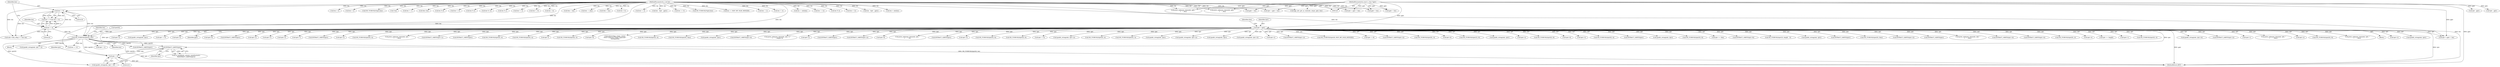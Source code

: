 digraph "0_tcpdump_ffde45acf3348f8353fb4064a1b21683ee6b5ddf@pointer" {
"1000430" [label="(Call,tptr + 4)"];
"1000426" [label="(Call,EXTRACT_32BITS(tptr))"];
"1000142" [label="(Call,tptr = pptr)"];
"1000128" [label="(MethodParameterIn,const u_char *pptr)"];
"1000385" [label="(Call,ND_TCHECK2(tptr[0], len))"];
"1000376" [label="(Call,len != 8)"];
"1000373" [label="(Call,len != 6)"];
"1000129" [label="(MethodParameterIn,u_int len)"];
"1002483" [label="(Call,ipaddr_string(ndo, tptr))"];
"1000389" [label="(Identifier,len)"];
"1002288" [label="(Call,ipaddr_string(ndo, tptr+2))"];
"1000129" [label="(MethodParameterIn,u_int len)"];
"1002353" [label="(Call,tptr+2)"];
"1002198" [label="(Call,EXTRACT_16BITS(tptr+2))"];
"1001642" [label="(Call,ND_TCHECK2(tptr[0], BGP_MP_NLRI_MINSIZE))"];
"1000436" [label="(Call,len != 8)"];
"1002391" [label="(Call,tptr +=8)"];
"1002246" [label="(Call,EXTRACT_32BITS(tptr+2))"];
"1000208" [label="(Call,pptr + len)"];
"1000615" [label="(Call,ND_TCHECK2(tptr[0], 3))"];
"1002312" [label="(Call,tptr+6)"];
"1002613" [label="(Call,ND_TCHECK2(tptr[3], 8))"];
"1000392" [label="(Identifier,len)"];
"1002915" [label="(MethodReturn,RET)"];
"1000431" [label="(Identifier,tptr)"];
"1002669" [label="(Call,len -=4)"];
"1002886" [label="(Call,print_unknown_data(ndo, pptr, \"\n\t    \", len))"];
"1002462" [label="(Call,ipaddr_string(ndo, tptr))"];
"1000427" [label="(Identifier,tptr)"];
"1002261" [label="(Call,tptr+2)"];
"1002529" [label="(Call,ND_TCHECK2(tptr[0], 8))"];
"1002409" [label="(Call,tlen = len)"];
"1002335" [label="(Call,tptr+6)"];
"1000378" [label="(Literal,8)"];
"1000128" [label="(MethodParameterIn,const u_char *pptr)"];
"1002806" [label="(Call,len -= alen)"];
"1002629" [label="(Call,tptr+3)"];
"1002571" [label="(Call,tlen = len)"];
"1002493" [label="(Call,ND_TCHECK2(tptr[0], 4))"];
"1000493" [label="(Call,EXTRACT_32BITS(tptr))"];
"1000331" [label="(Call,ipaddr_string(ndo, tptr))"];
"1002830" [label="(Call,len > 0)"];
"1002472" [label="(Call,ND_TCHECK2(tptr[0], 8))"];
"1000338" [label="(Call,len != 4)"];
"1001097" [label="(Call,tptr += tlen)"];
"1002250" [label="(Call,EXTRACT_16BITS(tptr+6))"];
"1002602" [label="(Call,ND_TCHECK2(tptr[3], length - 3))"];
"1001694" [label="(Call,len - (tptr - pptr))"];
"1000567" [label="(Call,ipaddr_string(ndo, tptr))"];
"1000357" [label="(Call,EXTRACT_32BITS(tptr))"];
"1000663" [label="(Call,ND_TCHECK2(tptr[0], tlen))"];
"1002260" [label="(Call,EXTRACT_32BITS(tptr+2))"];
"1000142" [label="(Call,tptr = pptr)"];
"1002813" [label="(Call,len == 0)"];
"1002664" [label="(Call,EXTRACT_32BITS(tptr))"];
"1002125" [label="(Call,pptr + len)"];
"1002901" [label="(Call,ND_TCHECK2(*pptr,len))"];
"1001092" [label="(Call,print_unknown_data(ndo, tptr, \"\n\t    \", tlen))"];
"1001682" [label="(Call,len == BGP_MP_NLRI_MINSIZE)"];
"1000374" [label="(Identifier,len)"];
"1000432" [label="(Literal,4)"];
"1002361" [label="(Call,EXTRACT_16BITS(tptr+4))"];
"1002905" [label="(Call,print_unknown_data(ndo, pptr, \"\n\t    \", len))"];
"1002203" [label="(Call,EXTRACT_32BITS(tptr+4))"];
"1002155" [label="(Call,ND_TCHECK2(tptr[0], 2))"];
"1002362" [label="(Call,tptr+4)"];
"1002701" [label="(Call,len -= 2)"];
"1000312" [label="(Call,len != 4)"];
"1002727" [label="(Call,len -= alenlen)"];
"1000206" [label="(Call,tptr < pptr + len)"];
"1002636" [label="(Call,tptr += length)"];
"1002123" [label="(Call,tptr = pptr + len)"];
"1002865" [label="(Call,len -= 12)"];
"1002402" [label="(Call,tptr+1)"];
"1000471" [label="(Call,len % 4)"];
"1000486" [label="(Call,ND_TCHECK2(tptr[0], 4))"];
"1002207" [label="(Call,ipaddr_string(ndo, tptr+4))"];
"1002435" [label="(Call,EXTRACT_24BITS(tptr+2))"];
"1000376" [label="(Call,len != 8)"];
"1000428" [label="(Call,ipaddr_string(ndo, tptr + 4))"];
"1002586" [label="(Call,tptr+1)"];
"1001627" [label="(Call,pptr + len)"];
"1002857" [label="(Call,len > 12)"];
"1002556" [label="(Call,print_unknown_data(ndo, tptr, \"\n\t      \", tlen))"];
"1002373" [label="(Call,tptr+2)"];
"1000445" [label="(Call,ND_TCHECK2(tptr[0], 8))"];
"1000682" [label="(Call,print_unknown_data(ndo, tptr, \"\n\t    \", tlen))"];
"1000385" [label="(Call,ND_TCHECK2(tptr[0], len))"];
"1000130" [label="(Block,)"];
"1002436" [label="(Call,tptr+2)"];
"1001168" [label="(Call,len - (tptr - pptr))"];
"1000426" [label="(Call,EXTRACT_32BITS(tptr))"];
"1002540" [label="(Call,ipaddr_string(ndo, tptr))"];
"1002715" [label="(Call,len < alenlen)"];
"1002209" [label="(Call,tptr+4)"];
"1002650" [label="(Call,len < 4)"];
"1000598" [label="(Call,ipaddr_string(ndo, tptr))"];
"1002684" [label="(Call,len < 2)"];
"1002440" [label="(Call,tptr +=5)"];
"1002225" [label="(Call,tptr+2)"];
"1001170" [label="(Call,tptr - pptr)"];
"1000144" [label="(Identifier,pptr)"];
"1002229" [label="(Call,tptr+6)"];
"1001625" [label="(Call,tptr = pptr + len)"];
"1002162" [label="(Call,EXTRACT_16BITS(tptr))"];
"1002290" [label="(Call,tptr+2)"];
"1000150" [label="(Block,)"];
"1002358" [label="(Call,tptr+3)"];
"1000373" [label="(Call,len != 6)"];
"1002247" [label="(Call,tptr+2)"];
"1000430" [label="(Call,tptr + 4)"];
"1002870" [label="(Call,ND_TCHECK2(*pptr,len))"];
"1002319" [label="(Call,tptr+7)"];
"1000190" [label="(Call,!len)"];
"1001649" [label="(Call,EXTRACT_16BITS(tptr))"];
"1002304" [label="(Call,tptr+2)"];
"1002644" [label="(Call,ND_TCHECK2(tptr[0], 4))"];
"1000372" [label="(Call,len != 6 && len != 8)"];
"1001617" [label="(Call,print_unknown_data(ndo, tptr, \"\n\t    \", tlen))"];
"1000377" [label="(Identifier,len)"];
"1002585" [label="(Call,EXTRACT_16BITS(tptr+1))"];
"1000622" [label="(Call,EXTRACT_16BITS(tptr))"];
"1000153" [label="(Call,len != 1)"];
"1000557" [label="(Call,ND_TCHECK2(tptr[0], 4))"];
"1000347" [label="(Call,ND_TCHECK2(tptr[0], 4))"];
"1000145" [label="(Call,tlen=len)"];
"1002140" [label="(Call,len % 8)"];
"1000362" [label="(Call,len != 0)"];
"1000573" [label="(Call,len % 4)"];
"1002095" [label="(Call,tptr-3)"];
"1002412" [label="(Call,ND_TCHECK2(tptr[0], 5))"];
"1002816" [label="(Call,len % 12)"];
"1000406" [label="(Call,EXTRACT_16BITS(tptr))"];
"1000386" [label="(Call,tptr[0])"];
"1002329" [label="(Call,tptr+6)"];
"1000170" [label="(Call,tok2str(bgp_origin_values,\n\t\t\t\t\t\t\"Unknown Origin Typecode\",\n\t\t\t\t\t\ttptr[0]))"];
"1000321" [label="(Call,ND_TCHECK2(tptr[0], 4))"];
"1001073" [label="(Call,ND_TCHECK2(tptr[0], tlen))"];
"1002520" [label="(Call,ipaddr_string(ndo, tptr))"];
"1000200" [label="(Call,bgp_attr_get_as_size(ndo, atype, pptr, len))"];
"1002228" [label="(Call,EXTRACT_16BITS(tptr+6))"];
"1002627" [label="(Call,print_unknown_data(ndo, tptr+3,\"\n\t      \", length-3))"];
"1002199" [label="(Call,tptr+2)"];
"1002844" [label="(Call,EXTRACT_32BITS(tptr))"];
"1002372" [label="(Call,EXTRACT_16BITS(tptr+2))"];
"1000408" [label="(Call,ipaddr_string(ndo, tptr + 2))"];
"1002251" [label="(Call,tptr+6)"];
"1002382" [label="(Call,print_unknown_data(ndo, tptr, \"\n\t      \", 8))"];
"1000143" [label="(Identifier,tptr)"];
"1000461" [label="(Call,EXTRACT_32BITS(tptr))"];
"1002204" [label="(Call,tptr+4)"];
"1002509" [label="(Call,ND_TCHECK2(tptr[0], 8))"];
"1000180" [label="(Call,len % 2)"];
"1000548" [label="(Call,len != 4)"];
"1002451" [label="(Call,ND_TCHECK2(tptr[0], 8))"];
"1001696" [label="(Call,tptr - pptr)"];
"1000542" [label="(Call,tptr +=4)"];
"1002302" [label="(Call,ipaddr_string(ndo, tptr+2))"];
"1000410" [label="(Call,tptr + 2)"];
"1000587" [label="(Call,ND_TCHECK2(tptr[0], 4))"];
"1002566" [label="(Call,ND_TCHECK2(tptr[0], 3))"];
"1000391" [label="(Call,len == 6)"];
"1000421" [label="(Call,as_printf(ndo, astostr, sizeof(astostr),\n\t\t\tEXTRACT_32BITS(tptr)))"];
"1000375" [label="(Literal,6)"];
"1000146" [label="(Identifier,tlen)"];
"1002503" [label="(Call,ipaddr_string(ndo, tptr))"];
"1002893" [label="(Call,ndo->ndo_vflag > 1 && len)"];
"1002223" [label="(Call,ipaddr_string(ndo, tptr+2))"];
"1000430" -> "1000428"  [label="AST: "];
"1000430" -> "1000432"  [label="CFG: "];
"1000431" -> "1000430"  [label="AST: "];
"1000432" -> "1000430"  [label="AST: "];
"1000428" -> "1000430"  [label="CFG: "];
"1000430" -> "1002915"  [label="DDG: tptr"];
"1000426" -> "1000430"  [label="DDG: tptr"];
"1000385" -> "1000430"  [label="DDG: tptr[0]"];
"1000426" -> "1000421"  [label="AST: "];
"1000426" -> "1000427"  [label="CFG: "];
"1000427" -> "1000426"  [label="AST: "];
"1000421" -> "1000426"  [label="CFG: "];
"1000426" -> "1000421"  [label="DDG: tptr"];
"1000142" -> "1000426"  [label="DDG: tptr"];
"1000385" -> "1000426"  [label="DDG: tptr[0]"];
"1000426" -> "1000428"  [label="DDG: tptr"];
"1000142" -> "1000130"  [label="AST: "];
"1000142" -> "1000144"  [label="CFG: "];
"1000143" -> "1000142"  [label="AST: "];
"1000144" -> "1000142"  [label="AST: "];
"1000146" -> "1000142"  [label="CFG: "];
"1000142" -> "1002915"  [label="DDG: pptr"];
"1000142" -> "1002915"  [label="DDG: tptr"];
"1000128" -> "1000142"  [label="DDG: pptr"];
"1000142" -> "1000170"  [label="DDG: tptr"];
"1000142" -> "1000206"  [label="DDG: tptr"];
"1000142" -> "1000321"  [label="DDG: tptr"];
"1000142" -> "1000331"  [label="DDG: tptr"];
"1000142" -> "1000347"  [label="DDG: tptr"];
"1000142" -> "1000357"  [label="DDG: tptr"];
"1000142" -> "1000385"  [label="DDG: tptr"];
"1000142" -> "1000406"  [label="DDG: tptr"];
"1000142" -> "1000445"  [label="DDG: tptr"];
"1000142" -> "1000461"  [label="DDG: tptr"];
"1000142" -> "1000486"  [label="DDG: tptr"];
"1000142" -> "1000493"  [label="DDG: tptr"];
"1000142" -> "1000542"  [label="DDG: tptr"];
"1000142" -> "1000557"  [label="DDG: tptr"];
"1000142" -> "1000567"  [label="DDG: tptr"];
"1000142" -> "1000587"  [label="DDG: tptr"];
"1000142" -> "1000598"  [label="DDG: tptr"];
"1000142" -> "1000615"  [label="DDG: tptr"];
"1000142" -> "1000622"  [label="DDG: tptr"];
"1000142" -> "1000663"  [label="DDG: tptr"];
"1000142" -> "1000682"  [label="DDG: tptr"];
"1000142" -> "1001073"  [label="DDG: tptr"];
"1000142" -> "1001092"  [label="DDG: tptr"];
"1000142" -> "1001097"  [label="DDG: tptr"];
"1000142" -> "1001617"  [label="DDG: tptr"];
"1000142" -> "1001642"  [label="DDG: tptr"];
"1000142" -> "1001649"  [label="DDG: tptr"];
"1000142" -> "1002095"  [label="DDG: tptr"];
"1000142" -> "1002155"  [label="DDG: tptr"];
"1000142" -> "1002162"  [label="DDG: tptr"];
"1000142" -> "1002198"  [label="DDG: tptr"];
"1000142" -> "1002199"  [label="DDG: tptr"];
"1000142" -> "1002203"  [label="DDG: tptr"];
"1000142" -> "1002204"  [label="DDG: tptr"];
"1000142" -> "1002207"  [label="DDG: tptr"];
"1000142" -> "1002209"  [label="DDG: tptr"];
"1000142" -> "1002223"  [label="DDG: tptr"];
"1000142" -> "1002225"  [label="DDG: tptr"];
"1000142" -> "1002228"  [label="DDG: tptr"];
"1000142" -> "1002229"  [label="DDG: tptr"];
"1000142" -> "1002246"  [label="DDG: tptr"];
"1000142" -> "1002247"  [label="DDG: tptr"];
"1000142" -> "1002250"  [label="DDG: tptr"];
"1000142" -> "1002251"  [label="DDG: tptr"];
"1000142" -> "1002260"  [label="DDG: tptr"];
"1000142" -> "1002261"  [label="DDG: tptr"];
"1000142" -> "1002288"  [label="DDG: tptr"];
"1000142" -> "1002290"  [label="DDG: tptr"];
"1000142" -> "1002302"  [label="DDG: tptr"];
"1000142" -> "1002304"  [label="DDG: tptr"];
"1000142" -> "1002312"  [label="DDG: tptr"];
"1000142" -> "1002319"  [label="DDG: tptr"];
"1000142" -> "1002329"  [label="DDG: tptr"];
"1000142" -> "1002335"  [label="DDG: tptr"];
"1000142" -> "1002353"  [label="DDG: tptr"];
"1000142" -> "1002358"  [label="DDG: tptr"];
"1000142" -> "1002361"  [label="DDG: tptr"];
"1000142" -> "1002362"  [label="DDG: tptr"];
"1000142" -> "1002372"  [label="DDG: tptr"];
"1000142" -> "1002373"  [label="DDG: tptr"];
"1000142" -> "1002382"  [label="DDG: tptr"];
"1000142" -> "1002391"  [label="DDG: tptr"];
"1000142" -> "1002402"  [label="DDG: tptr"];
"1000142" -> "1002412"  [label="DDG: tptr"];
"1000142" -> "1002435"  [label="DDG: tptr"];
"1000142" -> "1002436"  [label="DDG: tptr"];
"1000142" -> "1002440"  [label="DDG: tptr"];
"1000142" -> "1002451"  [label="DDG: tptr"];
"1000142" -> "1002462"  [label="DDG: tptr"];
"1000142" -> "1002472"  [label="DDG: tptr"];
"1000142" -> "1002483"  [label="DDG: tptr"];
"1000142" -> "1002493"  [label="DDG: tptr"];
"1000142" -> "1002503"  [label="DDG: tptr"];
"1000142" -> "1002509"  [label="DDG: tptr"];
"1000142" -> "1002520"  [label="DDG: tptr"];
"1000142" -> "1002529"  [label="DDG: tptr"];
"1000142" -> "1002540"  [label="DDG: tptr"];
"1000142" -> "1002556"  [label="DDG: tptr"];
"1000142" -> "1002566"  [label="DDG: tptr"];
"1000142" -> "1002585"  [label="DDG: tptr"];
"1000142" -> "1002586"  [label="DDG: tptr"];
"1000142" -> "1002602"  [label="DDG: tptr"];
"1000142" -> "1002613"  [label="DDG: tptr"];
"1000142" -> "1002627"  [label="DDG: tptr"];
"1000142" -> "1002629"  [label="DDG: tptr"];
"1000142" -> "1002636"  [label="DDG: tptr"];
"1000142" -> "1002644"  [label="DDG: tptr"];
"1000142" -> "1002664"  [label="DDG: tptr"];
"1000142" -> "1002844"  [label="DDG: tptr"];
"1000128" -> "1000125"  [label="AST: "];
"1000128" -> "1002915"  [label="DDG: pptr"];
"1000128" -> "1000200"  [label="DDG: pptr"];
"1000128" -> "1000206"  [label="DDG: pptr"];
"1000128" -> "1000208"  [label="DDG: pptr"];
"1000128" -> "1001170"  [label="DDG: pptr"];
"1000128" -> "1001625"  [label="DDG: pptr"];
"1000128" -> "1001627"  [label="DDG: pptr"];
"1000128" -> "1001696"  [label="DDG: pptr"];
"1000128" -> "1002123"  [label="DDG: pptr"];
"1000128" -> "1002125"  [label="DDG: pptr"];
"1000128" -> "1002886"  [label="DDG: pptr"];
"1000128" -> "1002905"  [label="DDG: pptr"];
"1000385" -> "1000150"  [label="AST: "];
"1000385" -> "1000389"  [label="CFG: "];
"1000386" -> "1000385"  [label="AST: "];
"1000389" -> "1000385"  [label="AST: "];
"1000392" -> "1000385"  [label="CFG: "];
"1000385" -> "1002915"  [label="DDG: tptr[0]"];
"1000385" -> "1002915"  [label="DDG: ND_TCHECK2(tptr[0], len)"];
"1000376" -> "1000385"  [label="DDG: len"];
"1000373" -> "1000385"  [label="DDG: len"];
"1000129" -> "1000385"  [label="DDG: len"];
"1000385" -> "1000391"  [label="DDG: len"];
"1000385" -> "1000406"  [label="DDG: tptr[0]"];
"1000385" -> "1000408"  [label="DDG: tptr[0]"];
"1000385" -> "1000410"  [label="DDG: tptr[0]"];
"1000385" -> "1000428"  [label="DDG: tptr[0]"];
"1000376" -> "1000372"  [label="AST: "];
"1000376" -> "1000378"  [label="CFG: "];
"1000377" -> "1000376"  [label="AST: "];
"1000378" -> "1000376"  [label="AST: "];
"1000372" -> "1000376"  [label="CFG: "];
"1000376" -> "1000372"  [label="DDG: len"];
"1000376" -> "1000372"  [label="DDG: 8"];
"1000373" -> "1000376"  [label="DDG: len"];
"1000129" -> "1000376"  [label="DDG: len"];
"1000376" -> "1002893"  [label="DDG: len"];
"1000373" -> "1000372"  [label="AST: "];
"1000373" -> "1000375"  [label="CFG: "];
"1000374" -> "1000373"  [label="AST: "];
"1000375" -> "1000373"  [label="AST: "];
"1000377" -> "1000373"  [label="CFG: "];
"1000372" -> "1000373"  [label="CFG: "];
"1000373" -> "1000372"  [label="DDG: len"];
"1000373" -> "1000372"  [label="DDG: 6"];
"1000129" -> "1000373"  [label="DDG: len"];
"1000373" -> "1002893"  [label="DDG: len"];
"1000129" -> "1000125"  [label="AST: "];
"1000129" -> "1002915"  [label="DDG: len"];
"1000129" -> "1000145"  [label="DDG: len"];
"1000129" -> "1000153"  [label="DDG: len"];
"1000129" -> "1000180"  [label="DDG: len"];
"1000129" -> "1000190"  [label="DDG: len"];
"1000129" -> "1000200"  [label="DDG: len"];
"1000129" -> "1000206"  [label="DDG: len"];
"1000129" -> "1000208"  [label="DDG: len"];
"1000129" -> "1000312"  [label="DDG: len"];
"1000129" -> "1000338"  [label="DDG: len"];
"1000129" -> "1000362"  [label="DDG: len"];
"1000129" -> "1000391"  [label="DDG: len"];
"1000129" -> "1000436"  [label="DDG: len"];
"1000129" -> "1000471"  [label="DDG: len"];
"1000129" -> "1000548"  [label="DDG: len"];
"1000129" -> "1000573"  [label="DDG: len"];
"1000129" -> "1001168"  [label="DDG: len"];
"1000129" -> "1001625"  [label="DDG: len"];
"1000129" -> "1001627"  [label="DDG: len"];
"1000129" -> "1001682"  [label="DDG: len"];
"1000129" -> "1001694"  [label="DDG: len"];
"1000129" -> "1002123"  [label="DDG: len"];
"1000129" -> "1002125"  [label="DDG: len"];
"1000129" -> "1002140"  [label="DDG: len"];
"1000129" -> "1002409"  [label="DDG: len"];
"1000129" -> "1002571"  [label="DDG: len"];
"1000129" -> "1002650"  [label="DDG: len"];
"1000129" -> "1002669"  [label="DDG: len"];
"1000129" -> "1002684"  [label="DDG: len"];
"1000129" -> "1002701"  [label="DDG: len"];
"1000129" -> "1002715"  [label="DDG: len"];
"1000129" -> "1002727"  [label="DDG: len"];
"1000129" -> "1002806"  [label="DDG: len"];
"1000129" -> "1002813"  [label="DDG: len"];
"1000129" -> "1002816"  [label="DDG: len"];
"1000129" -> "1002830"  [label="DDG: len"];
"1000129" -> "1002857"  [label="DDG: len"];
"1000129" -> "1002865"  [label="DDG: len"];
"1000129" -> "1002870"  [label="DDG: len"];
"1000129" -> "1002886"  [label="DDG: len"];
"1000129" -> "1002893"  [label="DDG: len"];
"1000129" -> "1002901"  [label="DDG: len"];
"1000129" -> "1002905"  [label="DDG: len"];
}
